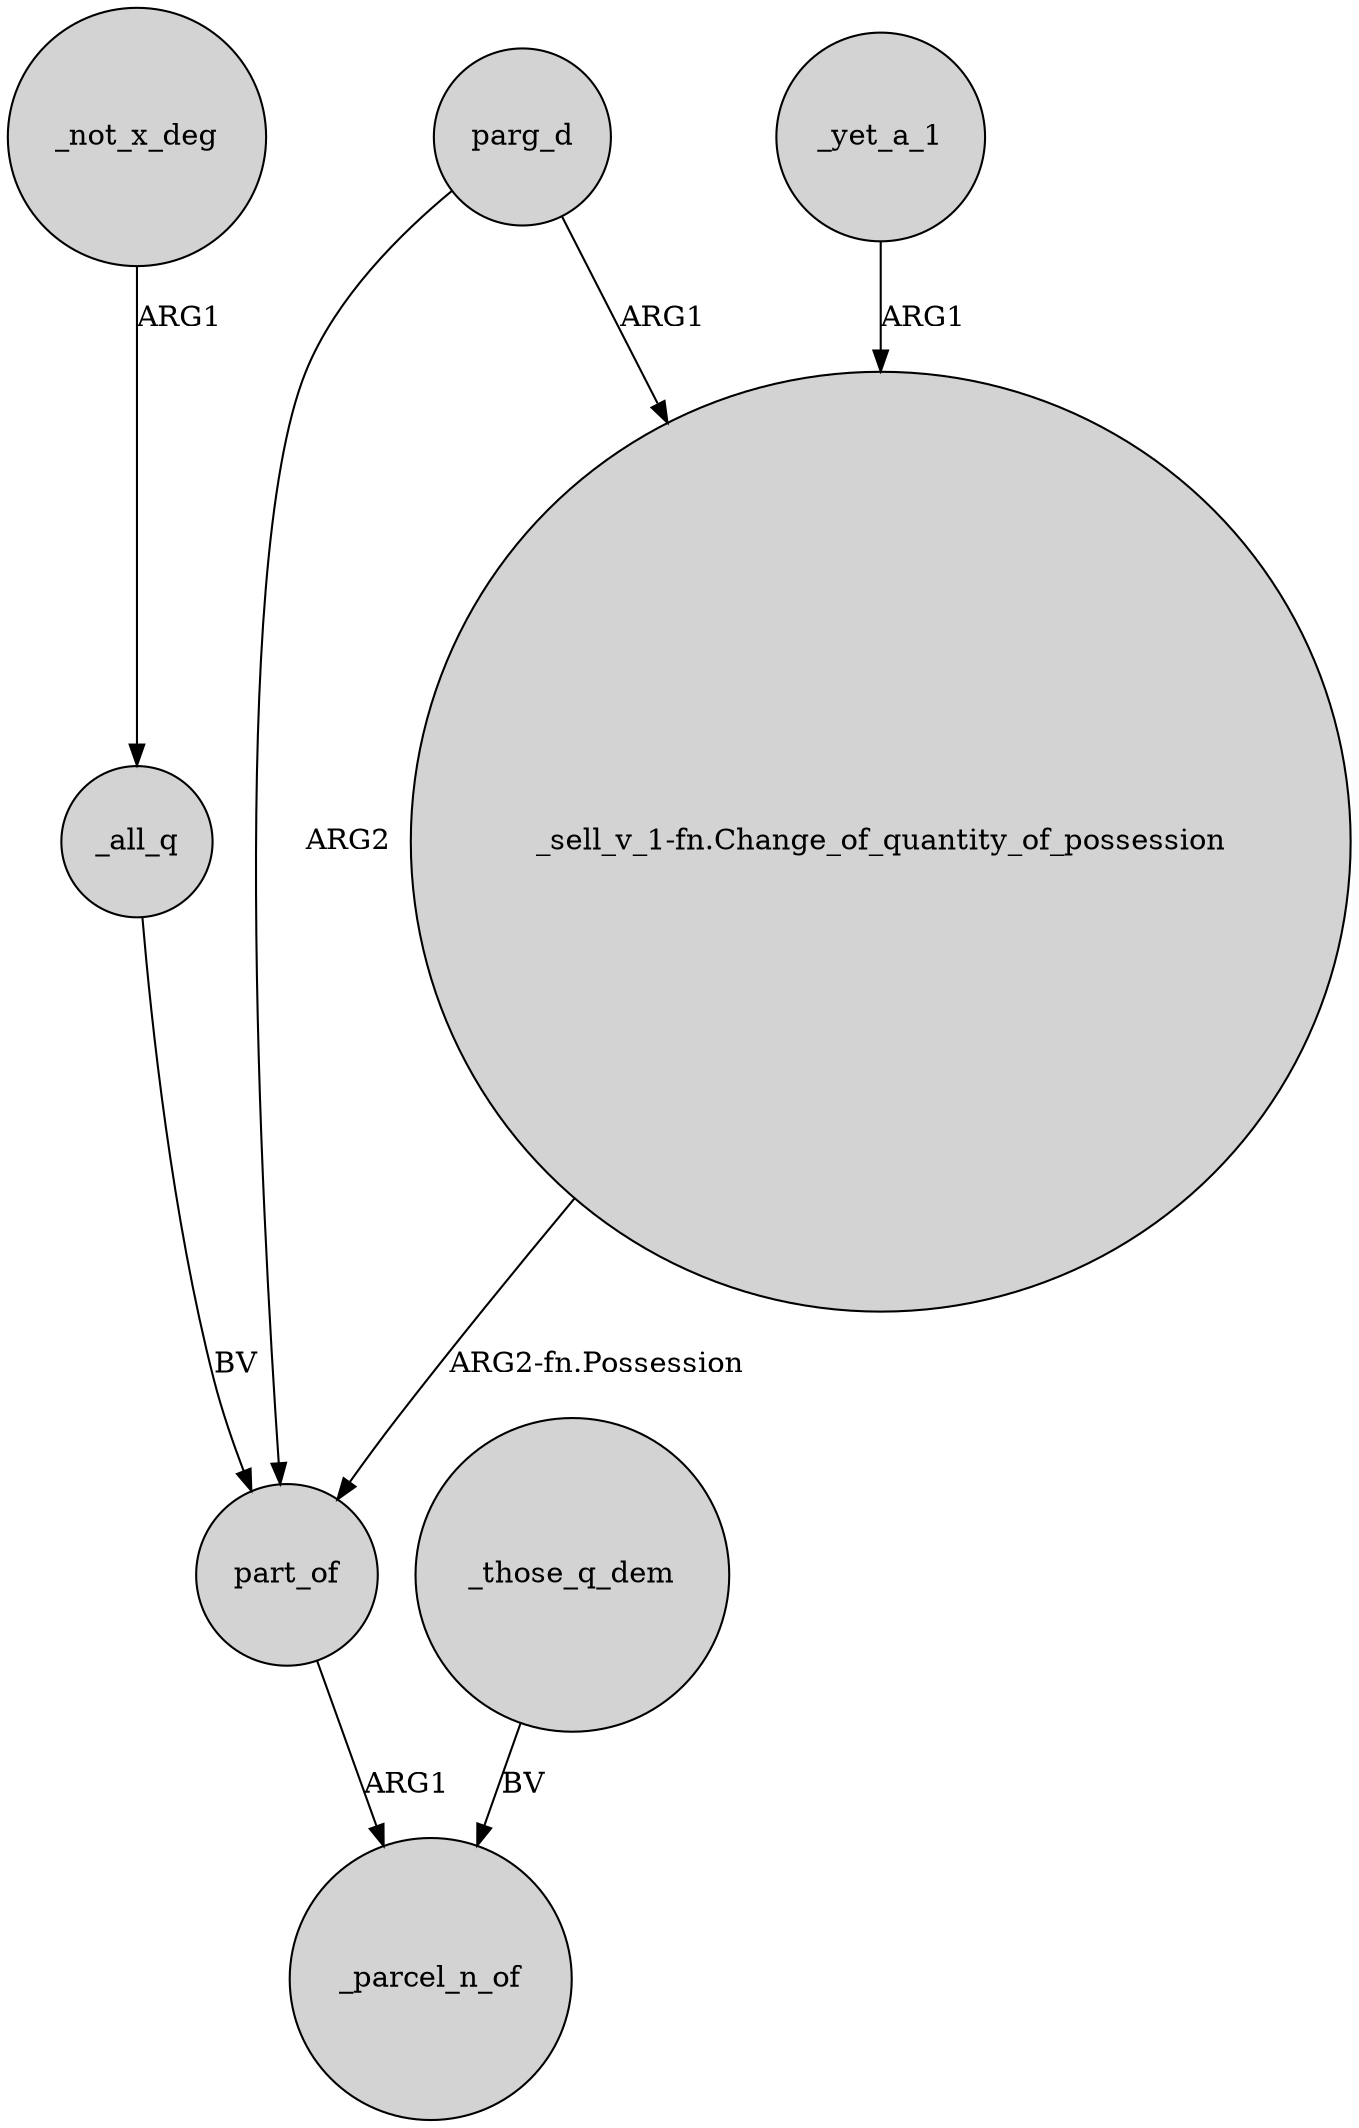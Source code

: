 digraph {
	node [shape=circle style=filled]
	_not_x_deg -> _all_q [label=ARG1]
	_all_q -> part_of [label=BV]
	parg_d -> "_sell_v_1-fn.Change_of_quantity_of_possession" [label=ARG1]
	part_of -> _parcel_n_of [label=ARG1]
	parg_d -> part_of [label=ARG2]
	_yet_a_1 -> "_sell_v_1-fn.Change_of_quantity_of_possession" [label=ARG1]
	"_sell_v_1-fn.Change_of_quantity_of_possession" -> part_of [label="ARG2-fn.Possession"]
	_those_q_dem -> _parcel_n_of [label=BV]
}
